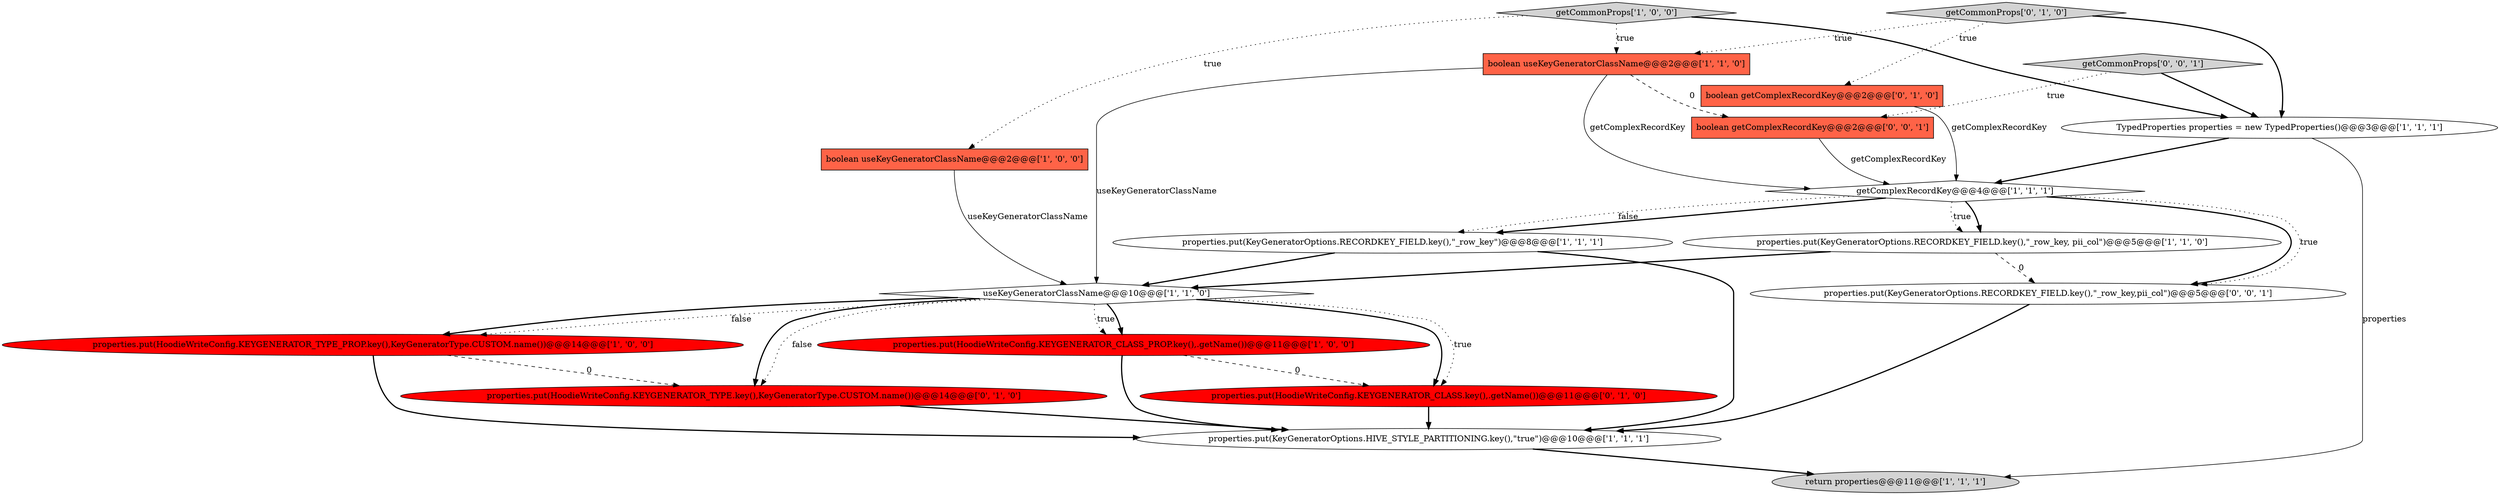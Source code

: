 digraph {
3 [style = filled, label = "properties.put(KeyGeneratorOptions.RECORDKEY_FIELD.key(),\"_row_key\")@@@8@@@['1', '1', '1']", fillcolor = white, shape = ellipse image = "AAA0AAABBB1BBB"];
9 [style = filled, label = "return properties@@@11@@@['1', '1', '1']", fillcolor = lightgray, shape = ellipse image = "AAA0AAABBB1BBB"];
7 [style = filled, label = "TypedProperties properties = new TypedProperties()@@@3@@@['1', '1', '1']", fillcolor = white, shape = ellipse image = "AAA0AAABBB1BBB"];
15 [style = filled, label = "properties.put(HoodieWriteConfig.KEYGENERATOR_CLASS.key(),.getName())@@@11@@@['0', '1', '0']", fillcolor = red, shape = ellipse image = "AAA1AAABBB2BBB"];
8 [style = filled, label = "properties.put(KeyGeneratorOptions.HIVE_STYLE_PARTITIONING.key(),\"true\")@@@10@@@['1', '1', '1']", fillcolor = white, shape = ellipse image = "AAA0AAABBB1BBB"];
12 [style = filled, label = "properties.put(HoodieWriteConfig.KEYGENERATOR_TYPE.key(),KeyGeneratorType.CUSTOM.name())@@@14@@@['0', '1', '0']", fillcolor = red, shape = ellipse image = "AAA1AAABBB2BBB"];
17 [style = filled, label = "boolean getComplexRecordKey@@@2@@@['0', '0', '1']", fillcolor = tomato, shape = box image = "AAA0AAABBB3BBB"];
6 [style = filled, label = "getComplexRecordKey@@@4@@@['1', '1', '1']", fillcolor = white, shape = diamond image = "AAA0AAABBB1BBB"];
10 [style = filled, label = "boolean useKeyGeneratorClassName@@@2@@@['1', '1', '0']", fillcolor = tomato, shape = box image = "AAA0AAABBB1BBB"];
14 [style = filled, label = "getCommonProps['0', '1', '0']", fillcolor = lightgray, shape = diamond image = "AAA0AAABBB2BBB"];
13 [style = filled, label = "boolean getComplexRecordKey@@@2@@@['0', '1', '0']", fillcolor = tomato, shape = box image = "AAA0AAABBB2BBB"];
2 [style = filled, label = "getCommonProps['1', '0', '0']", fillcolor = lightgray, shape = diamond image = "AAA0AAABBB1BBB"];
4 [style = filled, label = "properties.put(KeyGeneratorOptions.RECORDKEY_FIELD.key(),\"_row_key, pii_col\")@@@5@@@['1', '1', '0']", fillcolor = white, shape = ellipse image = "AAA0AAABBB1BBB"];
11 [style = filled, label = "properties.put(HoodieWriteConfig.KEYGENERATOR_TYPE_PROP.key(),KeyGeneratorType.CUSTOM.name())@@@14@@@['1', '0', '0']", fillcolor = red, shape = ellipse image = "AAA1AAABBB1BBB"];
1 [style = filled, label = "properties.put(HoodieWriteConfig.KEYGENERATOR_CLASS_PROP.key(),.getName())@@@11@@@['1', '0', '0']", fillcolor = red, shape = ellipse image = "AAA1AAABBB1BBB"];
16 [style = filled, label = "getCommonProps['0', '0', '1']", fillcolor = lightgray, shape = diamond image = "AAA0AAABBB3BBB"];
18 [style = filled, label = "properties.put(KeyGeneratorOptions.RECORDKEY_FIELD.key(),\"_row_key,pii_col\")@@@5@@@['0', '0', '1']", fillcolor = white, shape = ellipse image = "AAA0AAABBB3BBB"];
5 [style = filled, label = "useKeyGeneratorClassName@@@10@@@['1', '1', '0']", fillcolor = white, shape = diamond image = "AAA0AAABBB1BBB"];
0 [style = filled, label = "boolean useKeyGeneratorClassName@@@2@@@['1', '0', '0']", fillcolor = tomato, shape = box image = "AAA0AAABBB1BBB"];
13->6 [style = solid, label="getComplexRecordKey"];
4->18 [style = dashed, label="0"];
6->3 [style = bold, label=""];
10->6 [style = solid, label="getComplexRecordKey"];
2->0 [style = dotted, label="true"];
1->8 [style = bold, label=""];
5->12 [style = dotted, label="false"];
6->3 [style = dotted, label="false"];
10->5 [style = solid, label="useKeyGeneratorClassName"];
0->5 [style = solid, label="useKeyGeneratorClassName"];
6->18 [style = bold, label=""];
1->15 [style = dashed, label="0"];
5->1 [style = dotted, label="true"];
16->17 [style = dotted, label="true"];
16->7 [style = bold, label=""];
5->11 [style = dotted, label="false"];
5->15 [style = bold, label=""];
11->12 [style = dashed, label="0"];
5->15 [style = dotted, label="true"];
14->10 [style = dotted, label="true"];
14->13 [style = dotted, label="true"];
14->7 [style = bold, label=""];
17->6 [style = solid, label="getComplexRecordKey"];
6->4 [style = bold, label=""];
5->1 [style = bold, label=""];
3->5 [style = bold, label=""];
6->18 [style = dotted, label="true"];
6->4 [style = dotted, label="true"];
5->12 [style = bold, label=""];
12->8 [style = bold, label=""];
7->9 [style = solid, label="properties"];
3->8 [style = bold, label=""];
7->6 [style = bold, label=""];
8->9 [style = bold, label=""];
10->17 [style = dashed, label="0"];
11->8 [style = bold, label=""];
5->11 [style = bold, label=""];
18->8 [style = bold, label=""];
2->7 [style = bold, label=""];
4->5 [style = bold, label=""];
15->8 [style = bold, label=""];
2->10 [style = dotted, label="true"];
}

